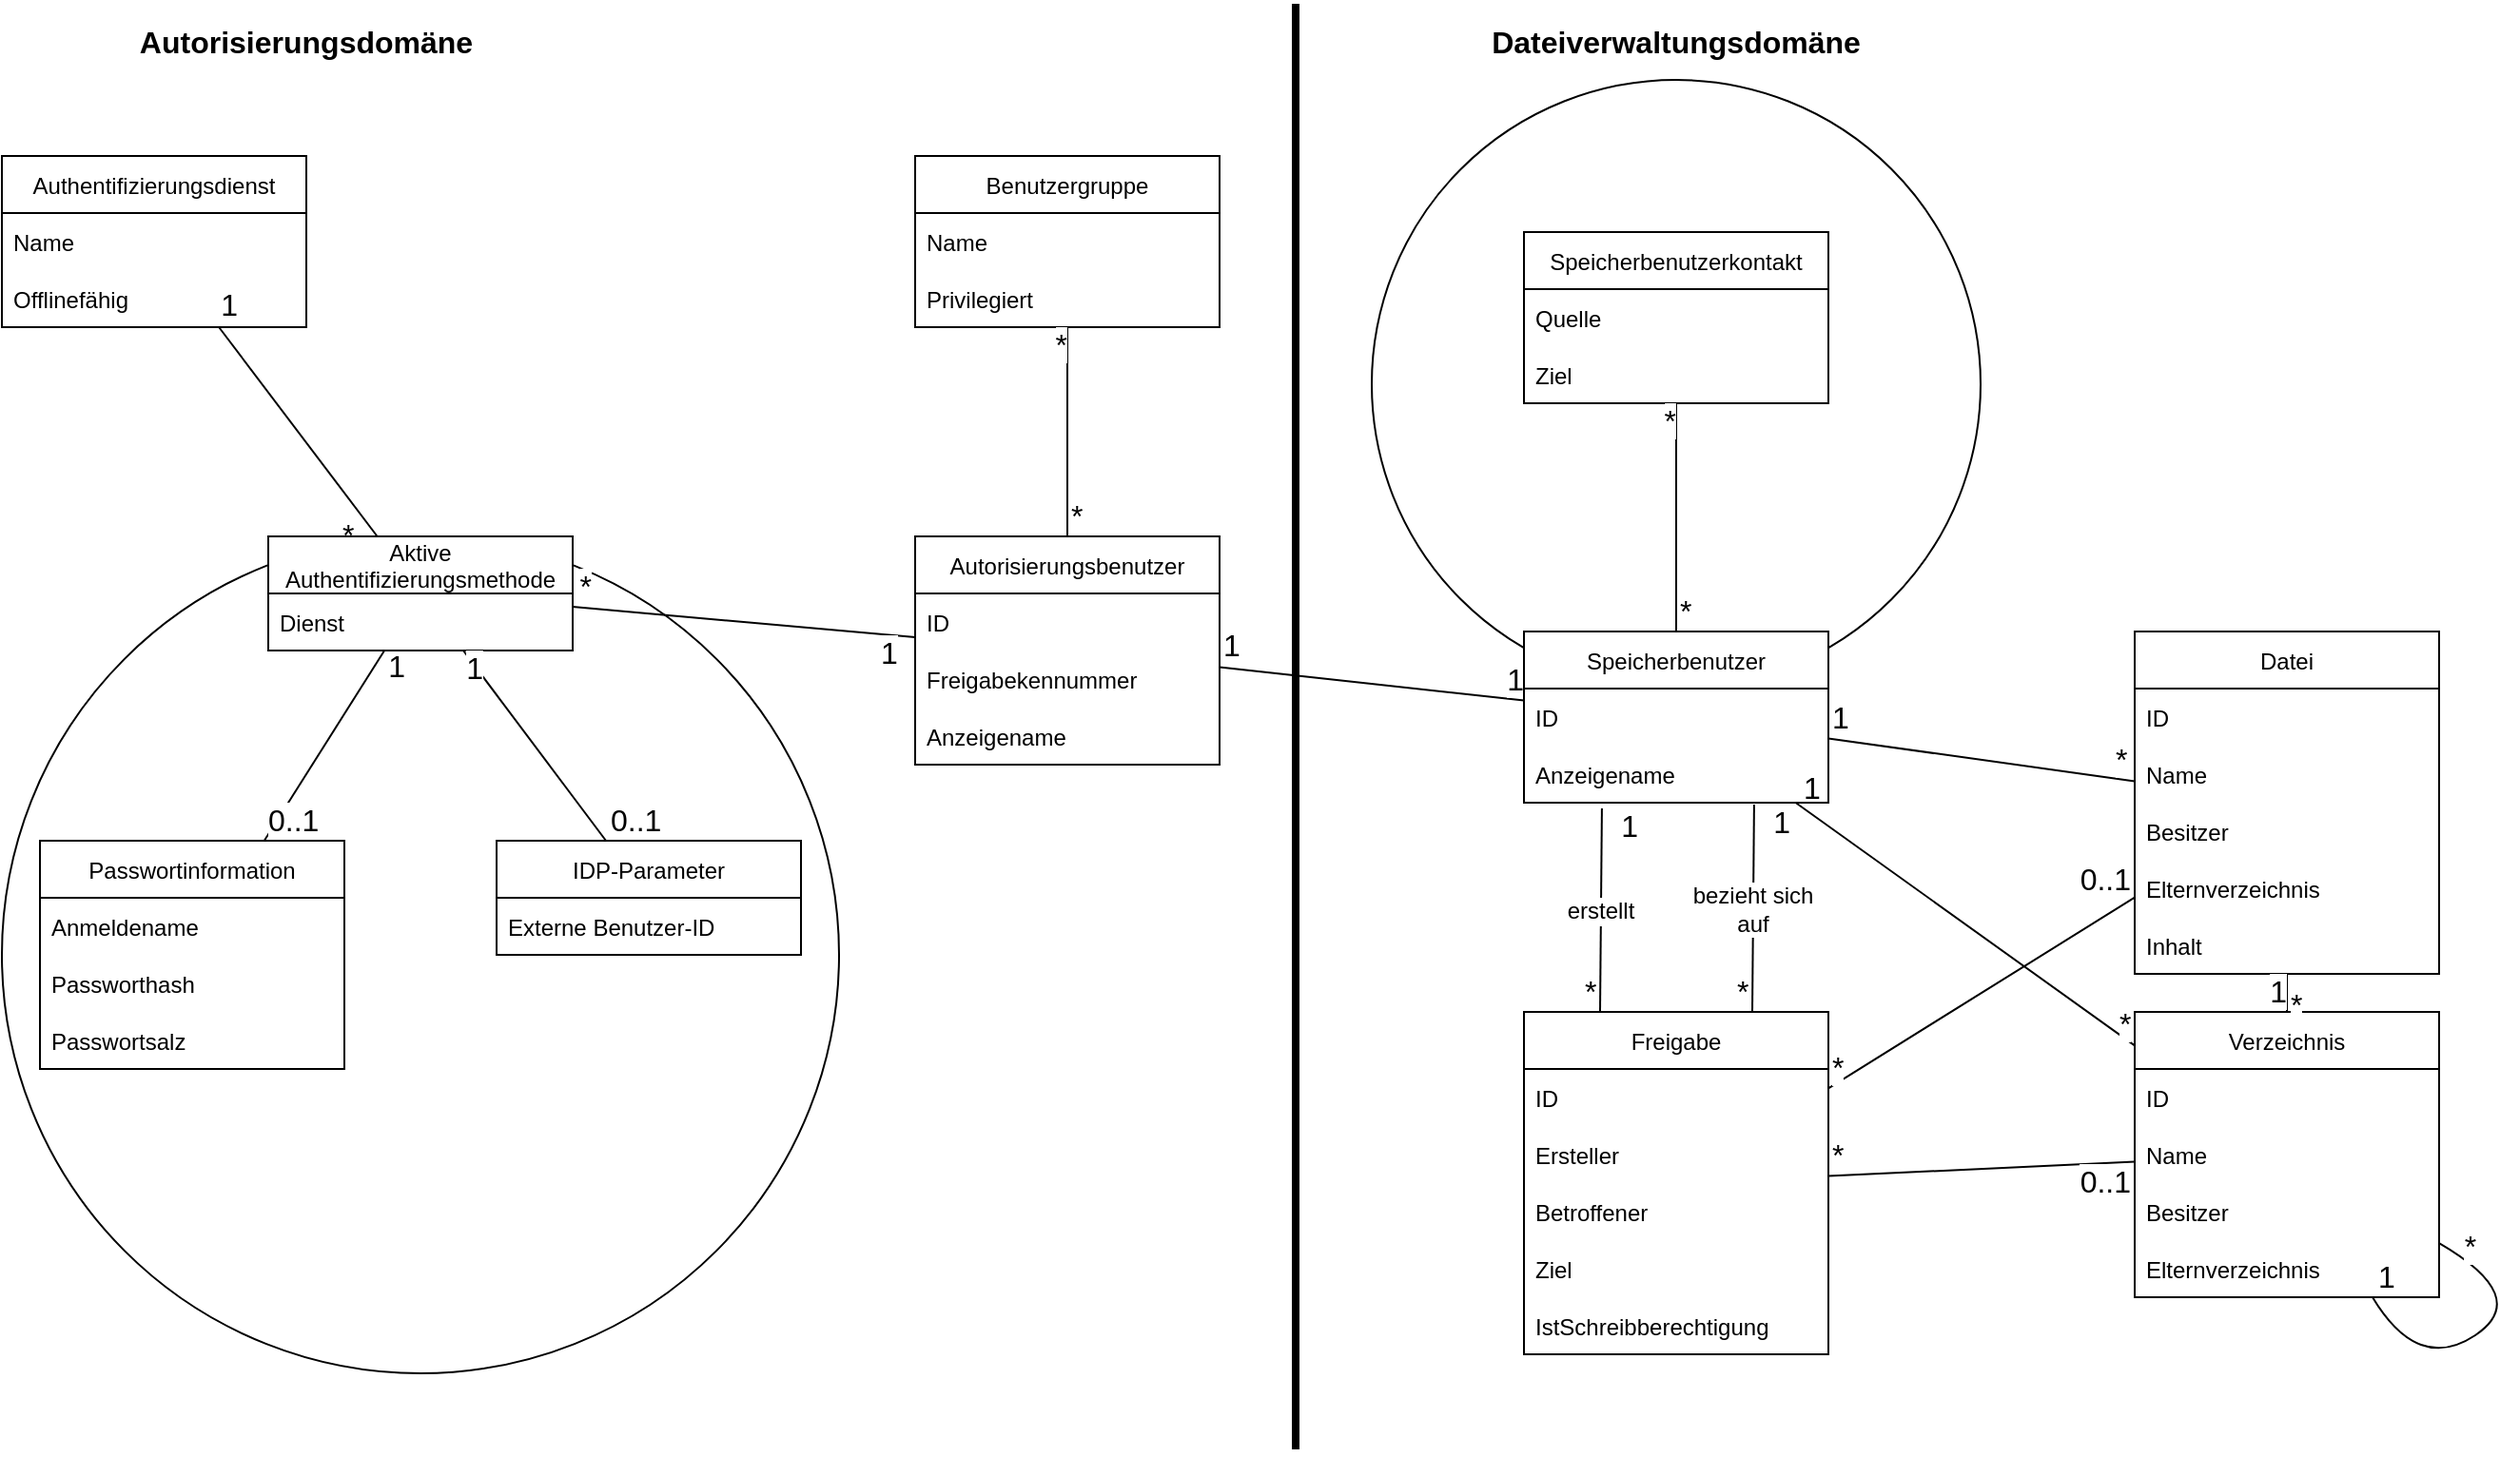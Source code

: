 <mxfile version="20.6.2" type="device"><diagram id="uYI9x1AfpX-LV01e4UwI" name="Seite-1"><mxGraphModel dx="1422" dy="762" grid="1" gridSize="10" guides="1" tooltips="1" connect="1" arrows="1" fold="1" page="1" pageScale="1" pageWidth="827" pageHeight="1169" math="0" shadow="0"><root><mxCell id="0"/><mxCell id="1" parent="0"/><mxCell id="afKOKDtGxCVmeCqkdOMu-1" value="Autorisierungsbenutzer" style="swimlane;fontStyle=0;childLayout=stackLayout;horizontal=1;startSize=30;horizontalStack=0;resizeParent=1;resizeParentMax=0;resizeLast=0;collapsible=1;marginBottom=0;" parent="1" vertex="1"><mxGeometry x="520" y="320" width="160" height="120" as="geometry"/></mxCell><mxCell id="afKOKDtGxCVmeCqkdOMu-2" value="ID" style="text;strokeColor=none;fillColor=none;align=left;verticalAlign=middle;spacingLeft=4;spacingRight=4;overflow=hidden;points=[[0,0.5],[1,0.5]];portConstraint=eastwest;rotatable=0;" parent="afKOKDtGxCVmeCqkdOMu-1" vertex="1"><mxGeometry y="30" width="160" height="30" as="geometry"/></mxCell><mxCell id="afKOKDtGxCVmeCqkdOMu-11" value="Freigabekennummer" style="text;strokeColor=none;fillColor=none;align=left;verticalAlign=middle;spacingLeft=4;spacingRight=4;overflow=hidden;points=[[0,0.5],[1,0.5]];portConstraint=eastwest;rotatable=0;" parent="afKOKDtGxCVmeCqkdOMu-1" vertex="1"><mxGeometry y="60" width="160" height="30" as="geometry"/></mxCell><mxCell id="afKOKDtGxCVmeCqkdOMu-3" value="Anzeigename" style="text;strokeColor=none;fillColor=none;align=left;verticalAlign=middle;spacingLeft=4;spacingRight=4;overflow=hidden;points=[[0,0.5],[1,0.5]];portConstraint=eastwest;rotatable=0;" parent="afKOKDtGxCVmeCqkdOMu-1" vertex="1"><mxGeometry y="90" width="160" height="30" as="geometry"/></mxCell><mxCell id="afKOKDtGxCVmeCqkdOMu-15" value="" style="endArrow=none;html=1;rounded=0;strokeWidth=4;" parent="1" edge="1"><mxGeometry width="50" height="50" relative="1" as="geometry"><mxPoint x="720" y="800" as="sourcePoint"/><mxPoint x="720" y="40" as="targetPoint"/></mxGeometry></mxCell><mxCell id="afKOKDtGxCVmeCqkdOMu-16" value="Dateiverwaltungsdomäne" style="text;html=1;strokeColor=none;fillColor=none;align=center;verticalAlign=middle;whiteSpace=wrap;rounded=0;fontStyle=1;fontSize=16;" parent="1" vertex="1"><mxGeometry x="760" y="40" width="320" height="40" as="geometry"/></mxCell><mxCell id="afKOKDtGxCVmeCqkdOMu-17" value="Autorisierungsdomäne" style="text;html=1;strokeColor=none;fillColor=none;align=center;verticalAlign=middle;whiteSpace=wrap;rounded=0;fontStyle=1;fontSize=16;" parent="1" vertex="1"><mxGeometry x="40" y="40" width="320" height="40" as="geometry"/></mxCell><mxCell id="afKOKDtGxCVmeCqkdOMu-32" value="" style="endArrow=none;html=1;rounded=0;strokeWidth=1;fontSize=16;endFill=0;" parent="1" source="afKOKDtGxCVmeCqkdOMu-1" target="afKOKDtGxCVmeCqkdOMu-5" edge="1"><mxGeometry relative="1" as="geometry"><mxPoint x="450" y="425" as="sourcePoint"/><mxPoint x="530" y="420" as="targetPoint"/></mxGeometry></mxCell><mxCell id="afKOKDtGxCVmeCqkdOMu-33" value="1" style="edgeLabel;resizable=0;html=1;align=left;verticalAlign=bottom;fontSize=16;" parent="afKOKDtGxCVmeCqkdOMu-32" connectable="0" vertex="1"><mxGeometry x="-1" relative="1" as="geometry"/></mxCell><mxCell id="afKOKDtGxCVmeCqkdOMu-34" value="1" style="edgeLabel;resizable=0;html=1;align=right;verticalAlign=bottom;fontSize=16;" parent="afKOKDtGxCVmeCqkdOMu-32" connectable="0" vertex="1"><mxGeometry x="1" relative="1" as="geometry"/></mxCell><mxCell id="afKOKDtGxCVmeCqkdOMu-41" value="Authentifizierungsdienst" style="swimlane;fontStyle=0;childLayout=stackLayout;horizontal=1;startSize=30;horizontalStack=0;resizeParent=1;resizeParentMax=0;resizeLast=0;collapsible=1;marginBottom=0;" parent="1" vertex="1"><mxGeometry x="40" y="120" width="160" height="90" as="geometry"/></mxCell><mxCell id="afKOKDtGxCVmeCqkdOMu-42" value="Name" style="text;strokeColor=none;fillColor=none;align=left;verticalAlign=middle;spacingLeft=4;spacingRight=4;overflow=hidden;points=[[0,0.5],[1,0.5]];portConstraint=eastwest;rotatable=0;" parent="afKOKDtGxCVmeCqkdOMu-41" vertex="1"><mxGeometry y="30" width="160" height="30" as="geometry"/></mxCell><mxCell id="afKOKDtGxCVmeCqkdOMu-43" value="Offlinefähig" style="text;strokeColor=none;fillColor=none;align=left;verticalAlign=middle;spacingLeft=4;spacingRight=4;overflow=hidden;points=[[0,0.5],[1,0.5]];portConstraint=eastwest;rotatable=0;" parent="afKOKDtGxCVmeCqkdOMu-41" vertex="1"><mxGeometry y="60" width="160" height="30" as="geometry"/></mxCell><mxCell id="afKOKDtGxCVmeCqkdOMu-48" value="Benutzergruppe" style="swimlane;fontStyle=0;childLayout=stackLayout;horizontal=1;startSize=30;horizontalStack=0;resizeParent=1;resizeParentMax=0;resizeLast=0;collapsible=1;marginBottom=0;" parent="1" vertex="1"><mxGeometry x="520" y="120" width="160" height="90" as="geometry"/></mxCell><mxCell id="afKOKDtGxCVmeCqkdOMu-49" value="Name" style="text;strokeColor=none;fillColor=none;align=left;verticalAlign=middle;spacingLeft=4;spacingRight=4;overflow=hidden;points=[[0,0.5],[1,0.5]];portConstraint=eastwest;rotatable=0;" parent="afKOKDtGxCVmeCqkdOMu-48" vertex="1"><mxGeometry y="30" width="160" height="30" as="geometry"/></mxCell><mxCell id="afKOKDtGxCVmeCqkdOMu-50" value="Privilegiert" style="text;strokeColor=none;fillColor=none;align=left;verticalAlign=middle;spacingLeft=4;spacingRight=4;overflow=hidden;points=[[0,0.5],[1,0.5]];portConstraint=eastwest;rotatable=0;" parent="afKOKDtGxCVmeCqkdOMu-48" vertex="1"><mxGeometry y="60" width="160" height="30" as="geometry"/></mxCell><mxCell id="afKOKDtGxCVmeCqkdOMu-51" value="" style="endArrow=none;html=1;rounded=0;strokeWidth=1;fontSize=16;endFill=0;" parent="1" source="afKOKDtGxCVmeCqkdOMu-1" target="afKOKDtGxCVmeCqkdOMu-48" edge="1"><mxGeometry relative="1" as="geometry"><mxPoint x="530" y="360" as="sourcePoint"/><mxPoint x="520" y="510" as="targetPoint"/></mxGeometry></mxCell><mxCell id="afKOKDtGxCVmeCqkdOMu-52" value="*" style="edgeLabel;resizable=0;html=1;align=left;verticalAlign=bottom;fontSize=16;" parent="afKOKDtGxCVmeCqkdOMu-51" connectable="0" vertex="1"><mxGeometry x="-1" relative="1" as="geometry"><mxPoint as="offset"/></mxGeometry></mxCell><mxCell id="afKOKDtGxCVmeCqkdOMu-53" value="*" style="edgeLabel;resizable=0;html=1;align=right;verticalAlign=bottom;fontSize=16;" parent="afKOKDtGxCVmeCqkdOMu-51" connectable="0" vertex="1"><mxGeometry x="1" relative="1" as="geometry"><mxPoint y="20" as="offset"/></mxGeometry></mxCell><mxCell id="afKOKDtGxCVmeCqkdOMu-65" value="" style="endArrow=none;html=1;rounded=0;strokeWidth=1;fontSize=16;endFill=0;" parent="1" source="afKOKDtGxCVmeCqkdOMu-58" target="afKOKDtGxCVmeCqkdOMu-41" edge="1"><mxGeometry relative="1" as="geometry"><mxPoint x="420" y="530" as="sourcePoint"/><mxPoint x="410" y="680" as="targetPoint"/></mxGeometry></mxCell><mxCell id="afKOKDtGxCVmeCqkdOMu-66" value="*" style="edgeLabel;resizable=0;html=1;align=left;verticalAlign=bottom;fontSize=16;" parent="afKOKDtGxCVmeCqkdOMu-65" connectable="0" vertex="1"><mxGeometry x="-1" relative="1" as="geometry"><mxPoint x="-20" y="10" as="offset"/></mxGeometry></mxCell><mxCell id="afKOKDtGxCVmeCqkdOMu-67" value="1" style="edgeLabel;resizable=0;html=1;align=right;verticalAlign=bottom;fontSize=16;" parent="afKOKDtGxCVmeCqkdOMu-65" connectable="0" vertex="1"><mxGeometry x="1" relative="1" as="geometry"><mxPoint x="10" as="offset"/></mxGeometry></mxCell><mxCell id="afKOKDtGxCVmeCqkdOMu-78" value="" style="group" parent="1" vertex="1" connectable="0"><mxGeometry x="40" y="320" width="440" height="440" as="geometry"/></mxCell><mxCell id="afKOKDtGxCVmeCqkdOMu-54" value="" style="ellipse;whiteSpace=wrap;html=1;aspect=fixed;fontSize=16;" parent="afKOKDtGxCVmeCqkdOMu-78" vertex="1"><mxGeometry width="440" height="440" as="geometry"/></mxCell><mxCell id="afKOKDtGxCVmeCqkdOMu-24" value="Passwortinformation" style="swimlane;fontStyle=0;childLayout=stackLayout;horizontal=1;startSize=30;horizontalStack=0;resizeParent=1;resizeParentMax=0;resizeLast=0;collapsible=1;marginBottom=0;" parent="afKOKDtGxCVmeCqkdOMu-78" vertex="1"><mxGeometry x="20" y="160" width="160" height="120" as="geometry"/></mxCell><mxCell id="afKOKDtGxCVmeCqkdOMu-25" value="Anmeldename" style="text;strokeColor=none;fillColor=none;align=left;verticalAlign=middle;spacingLeft=4;spacingRight=4;overflow=hidden;points=[[0,0.5],[1,0.5]];portConstraint=eastwest;rotatable=0;" parent="afKOKDtGxCVmeCqkdOMu-24" vertex="1"><mxGeometry y="30" width="160" height="30" as="geometry"/></mxCell><mxCell id="afKOKDtGxCVmeCqkdOMu-27" value="Passworthash" style="text;strokeColor=none;fillColor=none;align=left;verticalAlign=middle;spacingLeft=4;spacingRight=4;overflow=hidden;points=[[0,0.5],[1,0.5]];portConstraint=eastwest;rotatable=0;" parent="afKOKDtGxCVmeCqkdOMu-24" vertex="1"><mxGeometry y="60" width="160" height="30" as="geometry"/></mxCell><mxCell id="afKOKDtGxCVmeCqkdOMu-26" value="Passwortsalz" style="text;strokeColor=none;fillColor=none;align=left;verticalAlign=middle;spacingLeft=4;spacingRight=4;overflow=hidden;points=[[0,0.5],[1,0.5]];portConstraint=eastwest;rotatable=0;" parent="afKOKDtGxCVmeCqkdOMu-24" vertex="1"><mxGeometry y="90" width="160" height="30" as="geometry"/></mxCell><mxCell id="afKOKDtGxCVmeCqkdOMu-45" value="" style="endArrow=none;html=1;rounded=0;strokeWidth=1;fontSize=16;endFill=0;" parent="afKOKDtGxCVmeCqkdOMu-78" source="afKOKDtGxCVmeCqkdOMu-24" target="afKOKDtGxCVmeCqkdOMu-58" edge="1"><mxGeometry relative="1" as="geometry"><mxPoint x="600" y="170" as="sourcePoint"/><mxPoint x="730" y="340" as="targetPoint"/></mxGeometry></mxCell><mxCell id="afKOKDtGxCVmeCqkdOMu-46" value="0..1" style="edgeLabel;resizable=0;html=1;align=left;verticalAlign=bottom;fontSize=16;" parent="afKOKDtGxCVmeCqkdOMu-45" connectable="0" vertex="1"><mxGeometry x="-1" relative="1" as="geometry"/></mxCell><mxCell id="afKOKDtGxCVmeCqkdOMu-47" value="1" style="edgeLabel;resizable=0;html=1;align=right;verticalAlign=bottom;fontSize=16;" parent="afKOKDtGxCVmeCqkdOMu-45" connectable="0" vertex="1"><mxGeometry x="1" relative="1" as="geometry"><mxPoint x="11" y="20" as="offset"/></mxGeometry></mxCell><mxCell id="afKOKDtGxCVmeCqkdOMu-58" value="Aktive&#10;Authentifizierungsmethode" style="swimlane;fontStyle=0;childLayout=stackLayout;horizontal=1;startSize=30;horizontalStack=0;resizeParent=1;resizeParentMax=0;resizeLast=0;collapsible=1;marginBottom=0;" parent="afKOKDtGxCVmeCqkdOMu-78" vertex="1"><mxGeometry x="140" width="160" height="60" as="geometry"/></mxCell><mxCell id="afKOKDtGxCVmeCqkdOMu-59" value="Dienst" style="text;strokeColor=none;fillColor=none;align=left;verticalAlign=middle;spacingLeft=4;spacingRight=4;overflow=hidden;points=[[0,0.5],[1,0.5]];portConstraint=eastwest;rotatable=0;" parent="afKOKDtGxCVmeCqkdOMu-58" vertex="1"><mxGeometry y="30" width="160" height="30" as="geometry"/></mxCell><mxCell id="afKOKDtGxCVmeCqkdOMu-71" value="IDP-Parameter" style="swimlane;fontStyle=0;childLayout=stackLayout;horizontal=1;startSize=30;horizontalStack=0;resizeParent=1;resizeParentMax=0;resizeLast=0;collapsible=1;marginBottom=0;" parent="afKOKDtGxCVmeCqkdOMu-78" vertex="1"><mxGeometry x="260" y="160" width="160" height="60" as="geometry"/></mxCell><mxCell id="afKOKDtGxCVmeCqkdOMu-72" value="Externe Benutzer-ID" style="text;strokeColor=none;fillColor=none;align=left;verticalAlign=middle;spacingLeft=4;spacingRight=4;overflow=hidden;points=[[0,0.5],[1,0.5]];portConstraint=eastwest;rotatable=0;" parent="afKOKDtGxCVmeCqkdOMu-71" vertex="1"><mxGeometry y="30" width="160" height="30" as="geometry"/></mxCell><mxCell id="afKOKDtGxCVmeCqkdOMu-75" value="" style="endArrow=none;html=1;rounded=0;strokeWidth=1;fontSize=16;endFill=0;" parent="afKOKDtGxCVmeCqkdOMu-78" source="afKOKDtGxCVmeCqkdOMu-71" target="afKOKDtGxCVmeCqkdOMu-58" edge="1"><mxGeometry relative="1" as="geometry"><mxPoint x="151.143" y="170" as="sourcePoint"/><mxPoint x="199.143" y="100" as="targetPoint"/></mxGeometry></mxCell><mxCell id="afKOKDtGxCVmeCqkdOMu-76" value="0..1" style="edgeLabel;resizable=0;html=1;align=left;verticalAlign=bottom;fontSize=16;" parent="afKOKDtGxCVmeCqkdOMu-75" connectable="0" vertex="1"><mxGeometry x="-1" relative="1" as="geometry"/></mxCell><mxCell id="afKOKDtGxCVmeCqkdOMu-77" value="1" style="edgeLabel;resizable=0;html=1;align=right;verticalAlign=bottom;fontSize=16;" parent="afKOKDtGxCVmeCqkdOMu-75" connectable="0" vertex="1"><mxGeometry x="1" relative="1" as="geometry"><mxPoint x="11" y="20" as="offset"/></mxGeometry></mxCell><mxCell id="afKOKDtGxCVmeCqkdOMu-79" value="" style="endArrow=none;html=1;rounded=0;strokeWidth=1;fontSize=16;endFill=0;" parent="1" source="afKOKDtGxCVmeCqkdOMu-1" target="afKOKDtGxCVmeCqkdOMu-58" edge="1"><mxGeometry relative="1" as="geometry"><mxPoint x="816.25" y="340.0" as="sourcePoint"/><mxPoint x="643.75" y="570" as="targetPoint"/></mxGeometry></mxCell><mxCell id="afKOKDtGxCVmeCqkdOMu-80" value="1" style="edgeLabel;resizable=0;html=1;align=left;verticalAlign=bottom;fontSize=16;" parent="afKOKDtGxCVmeCqkdOMu-79" connectable="0" vertex="1"><mxGeometry x="-1" relative="1" as="geometry"><mxPoint x="-20" y="20" as="offset"/></mxGeometry></mxCell><mxCell id="afKOKDtGxCVmeCqkdOMu-81" value="*" style="edgeLabel;resizable=0;html=1;align=right;verticalAlign=bottom;fontSize=16;" parent="afKOKDtGxCVmeCqkdOMu-79" connectable="0" vertex="1"><mxGeometry x="1" relative="1" as="geometry"><mxPoint x="10" as="offset"/></mxGeometry></mxCell><mxCell id="afKOKDtGxCVmeCqkdOMu-88" value="Datei" style="swimlane;fontStyle=0;childLayout=stackLayout;horizontal=1;startSize=30;horizontalStack=0;resizeParent=1;resizeParentMax=0;resizeLast=0;collapsible=1;marginBottom=0;" parent="1" vertex="1"><mxGeometry x="1161" y="370" width="160" height="180" as="geometry"/></mxCell><mxCell id="GIZiFW62TcB_D6YVGsN6-5" value="ID" style="text;strokeColor=none;fillColor=none;align=left;verticalAlign=middle;spacingLeft=4;spacingRight=4;overflow=hidden;points=[[0,0.5],[1,0.5]];portConstraint=eastwest;rotatable=0;" parent="afKOKDtGxCVmeCqkdOMu-88" vertex="1"><mxGeometry y="30" width="160" height="30" as="geometry"/></mxCell><mxCell id="afKOKDtGxCVmeCqkdOMu-89" value="Name" style="text;strokeColor=none;fillColor=none;align=left;verticalAlign=middle;spacingLeft=4;spacingRight=4;overflow=hidden;points=[[0,0.5],[1,0.5]];portConstraint=eastwest;rotatable=0;" parent="afKOKDtGxCVmeCqkdOMu-88" vertex="1"><mxGeometry y="60" width="160" height="30" as="geometry"/></mxCell><mxCell id="afKOKDtGxCVmeCqkdOMu-90" value="Besitzer" style="text;strokeColor=none;fillColor=none;align=left;verticalAlign=middle;spacingLeft=4;spacingRight=4;overflow=hidden;points=[[0,0.5],[1,0.5]];portConstraint=eastwest;rotatable=0;" parent="afKOKDtGxCVmeCqkdOMu-88" vertex="1"><mxGeometry y="90" width="160" height="30" as="geometry"/></mxCell><mxCell id="afKOKDtGxCVmeCqkdOMu-115" value="Elternverzeichnis" style="text;strokeColor=none;fillColor=none;align=left;verticalAlign=middle;spacingLeft=4;spacingRight=4;overflow=hidden;points=[[0,0.5],[1,0.5]];portConstraint=eastwest;rotatable=0;" parent="afKOKDtGxCVmeCqkdOMu-88" vertex="1"><mxGeometry y="120" width="160" height="30" as="geometry"/></mxCell><mxCell id="GIZiFW62TcB_D6YVGsN6-6" value="Inhalt" style="text;strokeColor=none;fillColor=none;align=left;verticalAlign=middle;spacingLeft=4;spacingRight=4;overflow=hidden;points=[[0,0.5],[1,0.5]];portConstraint=eastwest;rotatable=0;" parent="afKOKDtGxCVmeCqkdOMu-88" vertex="1"><mxGeometry y="150" width="160" height="30" as="geometry"/></mxCell><mxCell id="afKOKDtGxCVmeCqkdOMu-117" value="" style="endArrow=none;html=1;rounded=0;strokeWidth=1;fontSize=16;endFill=0;" parent="1" source="GIZiFW62TcB_D6YVGsN6-1" target="afKOKDtGxCVmeCqkdOMu-5" edge="1"><mxGeometry relative="1" as="geometry"><mxPoint x="1470.07" y="606.552" as="sourcePoint"/><mxPoint x="1209.64" y="560" as="targetPoint"/></mxGeometry></mxCell><mxCell id="afKOKDtGxCVmeCqkdOMu-118" value="*" style="edgeLabel;resizable=0;html=1;align=left;verticalAlign=bottom;fontSize=16;" parent="afKOKDtGxCVmeCqkdOMu-117" connectable="0" vertex="1"><mxGeometry x="-1" relative="1" as="geometry"><mxPoint x="-10" as="offset"/></mxGeometry></mxCell><mxCell id="afKOKDtGxCVmeCqkdOMu-119" value="1" style="edgeLabel;resizable=0;html=1;align=left;verticalAlign=bottom;fontSize=16;" parent="afKOKDtGxCVmeCqkdOMu-117" connectable="0" vertex="1"><mxGeometry x="1" relative="1" as="geometry"><mxPoint x="2" y="3" as="offset"/></mxGeometry></mxCell><mxCell id="afKOKDtGxCVmeCqkdOMu-120" value="" style="endArrow=none;html=1;rounded=0;strokeWidth=1;fontSize=16;endFill=0;" parent="1" source="afKOKDtGxCVmeCqkdOMu-88" target="afKOKDtGxCVmeCqkdOMu-5" edge="1"><mxGeometry relative="1" as="geometry"><mxPoint x="1420.07" y="567.692" as="sourcePoint"/><mxPoint x="1060.07" y="557.308" as="targetPoint"/></mxGeometry></mxCell><mxCell id="afKOKDtGxCVmeCqkdOMu-121" value="*" style="edgeLabel;resizable=0;html=1;align=left;verticalAlign=bottom;fontSize=16;" parent="afKOKDtGxCVmeCqkdOMu-120" connectable="0" vertex="1"><mxGeometry x="-1" relative="1" as="geometry"><mxPoint x="-12" as="offset"/></mxGeometry></mxCell><mxCell id="afKOKDtGxCVmeCqkdOMu-122" value="1" style="edgeLabel;resizable=0;html=1;align=left;verticalAlign=bottom;fontSize=16;" parent="afKOKDtGxCVmeCqkdOMu-120" connectable="0" vertex="1"><mxGeometry x="1" relative="1" as="geometry"><mxPoint as="offset"/></mxGeometry></mxCell><mxCell id="afKOKDtGxCVmeCqkdOMu-143" value="Freigabe" style="swimlane;fontStyle=0;childLayout=stackLayout;horizontal=1;startSize=30;horizontalStack=0;resizeParent=1;resizeParentMax=0;resizeLast=0;collapsible=1;marginBottom=0;" parent="1" vertex="1"><mxGeometry x="840.0" y="570" width="160" height="180" as="geometry"/></mxCell><mxCell id="GIZiFW62TcB_D6YVGsN6-8" value="ID" style="text;strokeColor=none;fillColor=none;align=left;verticalAlign=middle;spacingLeft=4;spacingRight=4;overflow=hidden;points=[[0,0.5],[1,0.5]];portConstraint=eastwest;rotatable=0;" parent="afKOKDtGxCVmeCqkdOMu-143" vertex="1"><mxGeometry y="30" width="160" height="30" as="geometry"/></mxCell><mxCell id="afKOKDtGxCVmeCqkdOMu-144" value="Ersteller" style="text;strokeColor=none;fillColor=none;align=left;verticalAlign=middle;spacingLeft=4;spacingRight=4;overflow=hidden;points=[[0,0.5],[1,0.5]];portConstraint=eastwest;rotatable=0;" parent="afKOKDtGxCVmeCqkdOMu-143" vertex="1"><mxGeometry y="60" width="160" height="30" as="geometry"/></mxCell><mxCell id="afKOKDtGxCVmeCqkdOMu-159" value="Betroffener" style="text;strokeColor=none;fillColor=none;align=left;verticalAlign=middle;spacingLeft=4;spacingRight=4;overflow=hidden;points=[[0,0.5],[1,0.5]];portConstraint=eastwest;rotatable=0;" parent="afKOKDtGxCVmeCqkdOMu-143" vertex="1"><mxGeometry y="90" width="160" height="30" as="geometry"/></mxCell><mxCell id="GIZiFW62TcB_D6YVGsN6-9" value="Ziel" style="text;strokeColor=none;fillColor=none;align=left;verticalAlign=middle;spacingLeft=4;spacingRight=4;overflow=hidden;points=[[0,0.5],[1,0.5]];portConstraint=eastwest;rotatable=0;" parent="afKOKDtGxCVmeCqkdOMu-143" vertex="1"><mxGeometry y="120" width="160" height="30" as="geometry"/></mxCell><mxCell id="GIZiFW62TcB_D6YVGsN6-11" value="IstSchreibberechtigung" style="text;strokeColor=none;fillColor=none;align=left;verticalAlign=middle;spacingLeft=4;spacingRight=4;overflow=hidden;points=[[0,0.5],[1,0.5]];portConstraint=eastwest;rotatable=0;" parent="afKOKDtGxCVmeCqkdOMu-143" vertex="1"><mxGeometry y="150" width="160" height="30" as="geometry"/></mxCell><mxCell id="afKOKDtGxCVmeCqkdOMu-146" value="" style="endArrow=none;html=1;rounded=0;strokeWidth=1;fontSize=16;endFill=0;" parent="1" source="afKOKDtGxCVmeCqkdOMu-143" target="afKOKDtGxCVmeCqkdOMu-88" edge="1"><mxGeometry relative="1" as="geometry"><mxPoint x="1420.07" y="840.717" as="sourcePoint"/><mxPoint x="1230.641" y="800" as="targetPoint"/></mxGeometry></mxCell><mxCell id="afKOKDtGxCVmeCqkdOMu-147" value="*" style="edgeLabel;resizable=0;html=1;align=left;verticalAlign=bottom;fontSize=16;" parent="afKOKDtGxCVmeCqkdOMu-146" connectable="0" vertex="1"><mxGeometry x="-1" relative="1" as="geometry"><mxPoint as="offset"/></mxGeometry></mxCell><mxCell id="afKOKDtGxCVmeCqkdOMu-148" value="0..1" style="edgeLabel;resizable=0;html=1;align=right;verticalAlign=bottom;fontSize=16;" parent="afKOKDtGxCVmeCqkdOMu-146" connectable="0" vertex="1"><mxGeometry x="1" relative="1" as="geometry"><mxPoint x="-1" y="2" as="offset"/></mxGeometry></mxCell><mxCell id="afKOKDtGxCVmeCqkdOMu-149" value="" style="endArrow=none;html=1;rounded=0;strokeWidth=1;fontSize=16;endFill=0;" parent="1" source="afKOKDtGxCVmeCqkdOMu-143" target="GIZiFW62TcB_D6YVGsN6-1" edge="1"><mxGeometry relative="1" as="geometry"><mxPoint x="1220.07" y="910" as="sourcePoint"/><mxPoint x="1250.07" y="815" as="targetPoint"/></mxGeometry></mxCell><mxCell id="afKOKDtGxCVmeCqkdOMu-150" value="*" style="edgeLabel;resizable=0;html=1;align=left;verticalAlign=bottom;fontSize=16;" parent="afKOKDtGxCVmeCqkdOMu-149" connectable="0" vertex="1"><mxGeometry x="-1" relative="1" as="geometry"><mxPoint as="offset"/></mxGeometry></mxCell><mxCell id="afKOKDtGxCVmeCqkdOMu-151" value="0..1" style="edgeLabel;resizable=0;html=1;align=right;verticalAlign=bottom;fontSize=16;" parent="afKOKDtGxCVmeCqkdOMu-149" connectable="0" vertex="1"><mxGeometry x="1" relative="1" as="geometry"><mxPoint x="-1" y="22" as="offset"/></mxGeometry></mxCell><mxCell id="afKOKDtGxCVmeCqkdOMu-156" value="erstellt" style="endArrow=none;html=1;rounded=0;strokeWidth=1;fontSize=12;endFill=0;entryX=0.256;entryY=1.1;entryDx=0;entryDy=0;entryPerimeter=0;exitX=0.25;exitY=0;exitDx=0;exitDy=0;" parent="1" source="afKOKDtGxCVmeCqkdOMu-143" target="afKOKDtGxCVmeCqkdOMu-7" edge="1"><mxGeometry relative="1" as="geometry"><mxPoint x="920.07" y="690" as="sourcePoint"/><mxPoint x="1050.07" y="785" as="targetPoint"/></mxGeometry></mxCell><mxCell id="afKOKDtGxCVmeCqkdOMu-157" value="*" style="edgeLabel;resizable=0;html=1;align=left;verticalAlign=bottom;fontSize=16;" parent="afKOKDtGxCVmeCqkdOMu-156" connectable="0" vertex="1"><mxGeometry x="-1" relative="1" as="geometry"><mxPoint x="-10" as="offset"/></mxGeometry></mxCell><mxCell id="afKOKDtGxCVmeCqkdOMu-158" value="1" style="edgeLabel;resizable=0;html=1;align=right;verticalAlign=bottom;fontSize=16;" parent="afKOKDtGxCVmeCqkdOMu-156" connectable="0" vertex="1"><mxGeometry x="1" relative="1" as="geometry"><mxPoint x="20" y="20" as="offset"/></mxGeometry></mxCell><mxCell id="afKOKDtGxCVmeCqkdOMu-160" value="&lt;div style=&quot;font-size: 12px;&quot;&gt;bezieht sich&lt;/div&gt;&lt;div style=&quot;font-size: 12px;&quot;&gt;auf&lt;br style=&quot;font-size: 12px;&quot;&gt;&lt;/div&gt;" style="endArrow=none;html=1;rounded=0;strokeWidth=1;fontSize=12;endFill=0;exitX=0.75;exitY=0;exitDx=0;exitDy=0;entryX=0.756;entryY=1.033;entryDx=0;entryDy=0;entryPerimeter=0;" parent="1" source="afKOKDtGxCVmeCqkdOMu-143" target="afKOKDtGxCVmeCqkdOMu-7" edge="1"><mxGeometry relative="1" as="geometry"><mxPoint x="1145.587" y="910" as="sourcePoint"/><mxPoint x="1060.07" y="690" as="targetPoint"/></mxGeometry></mxCell><mxCell id="afKOKDtGxCVmeCqkdOMu-161" value="*" style="edgeLabel;resizable=0;html=1;align=left;verticalAlign=bottom;fontSize=16;" parent="afKOKDtGxCVmeCqkdOMu-160" connectable="0" vertex="1"><mxGeometry x="-1" relative="1" as="geometry"><mxPoint x="-10" as="offset"/></mxGeometry></mxCell><mxCell id="afKOKDtGxCVmeCqkdOMu-162" value="1" style="edgeLabel;resizable=0;html=1;align=right;verticalAlign=bottom;fontSize=16;" parent="afKOKDtGxCVmeCqkdOMu-160" connectable="0" vertex="1"><mxGeometry x="1" relative="1" as="geometry"><mxPoint x="20" y="20" as="offset"/></mxGeometry></mxCell><mxCell id="GIZiFW62TcB_D6YVGsN6-1" value="Verzeichnis" style="swimlane;fontStyle=0;childLayout=stackLayout;horizontal=1;startSize=30;horizontalStack=0;resizeParent=1;resizeParentMax=0;resizeLast=0;collapsible=1;marginBottom=0;" parent="1" vertex="1"><mxGeometry x="1161" y="570" width="160" height="150" as="geometry"/></mxCell><mxCell id="GIZiFW62TcB_D6YVGsN6-7" value="ID" style="text;strokeColor=none;fillColor=none;align=left;verticalAlign=middle;spacingLeft=4;spacingRight=4;overflow=hidden;points=[[0,0.5],[1,0.5]];portConstraint=eastwest;rotatable=0;" parent="GIZiFW62TcB_D6YVGsN6-1" vertex="1"><mxGeometry y="30" width="160" height="30" as="geometry"/></mxCell><mxCell id="GIZiFW62TcB_D6YVGsN6-2" value="Name" style="text;strokeColor=none;fillColor=none;align=left;verticalAlign=middle;spacingLeft=4;spacingRight=4;overflow=hidden;points=[[0,0.5],[1,0.5]];portConstraint=eastwest;rotatable=0;" parent="GIZiFW62TcB_D6YVGsN6-1" vertex="1"><mxGeometry y="60" width="160" height="30" as="geometry"/></mxCell><mxCell id="GIZiFW62TcB_D6YVGsN6-3" value="Besitzer" style="text;strokeColor=none;fillColor=none;align=left;verticalAlign=middle;spacingLeft=4;spacingRight=4;overflow=hidden;points=[[0,0.5],[1,0.5]];portConstraint=eastwest;rotatable=0;" parent="GIZiFW62TcB_D6YVGsN6-1" vertex="1"><mxGeometry y="90" width="160" height="30" as="geometry"/></mxCell><mxCell id="GIZiFW62TcB_D6YVGsN6-4" value="Elternverzeichnis" style="text;strokeColor=none;fillColor=none;align=left;verticalAlign=middle;spacingLeft=4;spacingRight=4;overflow=hidden;points=[[0,0.5],[1,0.5]];portConstraint=eastwest;rotatable=0;" parent="GIZiFW62TcB_D6YVGsN6-1" vertex="1"><mxGeometry y="120" width="160" height="30" as="geometry"/></mxCell><mxCell id="4LlfVYGhpOs86RNQDwNf-1" value="" style="endArrow=none;html=1;rounded=0;strokeWidth=1;fontSize=16;endFill=0;" parent="1" source="afKOKDtGxCVmeCqkdOMu-88" target="GIZiFW62TcB_D6YVGsN6-1" edge="1"><mxGeometry relative="1" as="geometry"><mxPoint x="1080.07" y="1079.017" as="sourcePoint"/><mxPoint x="1321.07" y="1070.003" as="targetPoint"/></mxGeometry></mxCell><mxCell id="4LlfVYGhpOs86RNQDwNf-2" value="*" style="edgeLabel;resizable=0;html=1;align=left;verticalAlign=top;fontSize=16;" parent="4LlfVYGhpOs86RNQDwNf-1" connectable="0" vertex="1"><mxGeometry x="-1" relative="1" as="geometry"><mxPoint as="offset"/></mxGeometry></mxCell><mxCell id="4LlfVYGhpOs86RNQDwNf-3" value="1" style="edgeLabel;resizable=0;html=1;align=right;verticalAlign=bottom;fontSize=16;" parent="4LlfVYGhpOs86RNQDwNf-1" connectable="0" vertex="1"><mxGeometry x="1" relative="1" as="geometry"><mxPoint as="offset"/></mxGeometry></mxCell><mxCell id="4LlfVYGhpOs86RNQDwNf-4" value="" style="curved=1;endArrow=none;html=1;rounded=0;endFill=0;" parent="1" source="GIZiFW62TcB_D6YVGsN6-1" target="GIZiFW62TcB_D6YVGsN6-1" edge="1"><mxGeometry width="50" height="50" relative="1" as="geometry"><mxPoint x="1170.07" y="1000" as="sourcePoint"/><mxPoint x="1220.07" y="950" as="targetPoint"/><Array as="points"><mxPoint x="1370" y="720"/><mxPoint x="1310" y="760"/></Array></mxGeometry></mxCell><mxCell id="4LlfVYGhpOs86RNQDwNf-5" value="*" style="edgeLabel;html=1;align=center;verticalAlign=middle;resizable=0;points=[];fontSize=16;" parent="4LlfVYGhpOs86RNQDwNf-4" vertex="1" connectable="0"><mxGeometry x="-0.897" relative="1" as="geometry"><mxPoint x="8" y="-3" as="offset"/></mxGeometry></mxCell><mxCell id="4LlfVYGhpOs86RNQDwNf-6" value="1" style="edgeLabel;html=1;align=center;verticalAlign=middle;resizable=0;points=[];fontSize=16;" parent="4LlfVYGhpOs86RNQDwNf-4" vertex="1" connectable="0"><mxGeometry x="0.883" y="-2" relative="1" as="geometry"><mxPoint y="-19" as="offset"/></mxGeometry></mxCell><mxCell id="egMU05FDHMckg97L0nVq-23" value="" style="group" vertex="1" connectable="0" parent="1"><mxGeometry x="760" y="80" width="320" height="380" as="geometry"/></mxCell><mxCell id="egMU05FDHMckg97L0nVq-2" value="" style="ellipse;whiteSpace=wrap;html=1;aspect=fixed;fontSize=16;container=0;" vertex="1" parent="egMU05FDHMckg97L0nVq-23"><mxGeometry width="320" height="320" as="geometry"/></mxCell><mxCell id="afKOKDtGxCVmeCqkdOMu-5" value="Speicherbenutzer" style="swimlane;fontStyle=0;childLayout=stackLayout;horizontal=1;startSize=30;horizontalStack=0;resizeParent=1;resizeParentMax=0;resizeLast=0;collapsible=1;marginBottom=0;" parent="egMU05FDHMckg97L0nVq-23" vertex="1"><mxGeometry x="80.0" y="290" width="160" height="90" as="geometry"/></mxCell><mxCell id="afKOKDtGxCVmeCqkdOMu-6" value="ID" style="text;strokeColor=none;fillColor=none;align=left;verticalAlign=middle;spacingLeft=4;spacingRight=4;overflow=hidden;points=[[0,0.5],[1,0.5]];portConstraint=eastwest;rotatable=0;" parent="afKOKDtGxCVmeCqkdOMu-5" vertex="1"><mxGeometry y="30" width="160" height="30" as="geometry"/></mxCell><mxCell id="afKOKDtGxCVmeCqkdOMu-7" value="Anzeigename" style="text;strokeColor=none;fillColor=none;align=left;verticalAlign=middle;spacingLeft=4;spacingRight=4;overflow=hidden;points=[[0,0.5],[1,0.5]];portConstraint=eastwest;rotatable=0;" parent="afKOKDtGxCVmeCqkdOMu-5" vertex="1"><mxGeometry y="60" width="160" height="30" as="geometry"/></mxCell><mxCell id="egMU05FDHMckg97L0nVq-17" value="Speicherbenutzerkontakt" style="swimlane;fontStyle=0;childLayout=stackLayout;horizontal=1;startSize=30;horizontalStack=0;resizeParent=1;resizeParentMax=0;resizeLast=0;collapsible=1;marginBottom=0;" vertex="1" parent="egMU05FDHMckg97L0nVq-23"><mxGeometry x="80.0" y="80" width="160" height="90" as="geometry"/></mxCell><mxCell id="egMU05FDHMckg97L0nVq-18" value="Quelle" style="text;strokeColor=none;fillColor=none;align=left;verticalAlign=middle;spacingLeft=4;spacingRight=4;overflow=hidden;points=[[0,0.5],[1,0.5]];portConstraint=eastwest;rotatable=0;" vertex="1" parent="egMU05FDHMckg97L0nVq-17"><mxGeometry y="30" width="160" height="30" as="geometry"/></mxCell><mxCell id="egMU05FDHMckg97L0nVq-19" value="Ziel" style="text;strokeColor=none;fillColor=none;align=left;verticalAlign=middle;spacingLeft=4;spacingRight=4;overflow=hidden;points=[[0,0.5],[1,0.5]];portConstraint=eastwest;rotatable=0;" vertex="1" parent="egMU05FDHMckg97L0nVq-17"><mxGeometry y="60" width="160" height="30" as="geometry"/></mxCell><mxCell id="egMU05FDHMckg97L0nVq-20" value="" style="endArrow=none;html=1;rounded=0;strokeWidth=1;fontSize=16;endFill=0;" edge="1" parent="egMU05FDHMckg97L0nVq-23" source="afKOKDtGxCVmeCqkdOMu-5" target="egMU05FDHMckg97L0nVq-17"><mxGeometry relative="1" as="geometry"><mxPoint x="610" y="330" as="sourcePoint"/><mxPoint x="610" y="220" as="targetPoint"/></mxGeometry></mxCell><mxCell id="egMU05FDHMckg97L0nVq-21" value="*" style="edgeLabel;resizable=0;html=1;align=left;verticalAlign=bottom;fontSize=16;" connectable="0" vertex="1" parent="egMU05FDHMckg97L0nVq-20"><mxGeometry x="-1" relative="1" as="geometry"><mxPoint as="offset"/></mxGeometry></mxCell><mxCell id="egMU05FDHMckg97L0nVq-22" value="*" style="edgeLabel;resizable=0;html=1;align=right;verticalAlign=bottom;fontSize=16;" connectable="0" vertex="1" parent="egMU05FDHMckg97L0nVq-20"><mxGeometry x="1" relative="1" as="geometry"><mxPoint y="20" as="offset"/></mxGeometry></mxCell></root></mxGraphModel></diagram></mxfile>